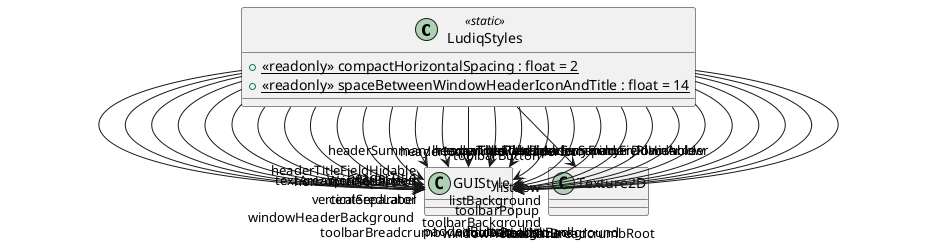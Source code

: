 @startuml
class LudiqStyles <<static>> {
    + {static} <<readonly>> compactHorizontalSpacing : float = 2
    + {static} <<readonly>> spaceBetweenWindowHeaderIconAndTitle : float = 14
}
LudiqStyles --> "centeredLabel" GUIStyle
LudiqStyles --> "horizontalSeparator" GUIStyle
LudiqStyles --> "verticalSeparator" GUIStyle
LudiqStyles --> "expandedTooltip" GUIStyle
LudiqStyles --> "paddedButton" GUIStyle
LudiqStyles --> "textAreaWordWrapped" GUIStyle
LudiqStyles --> "spinnerButton" GUIStyle
LudiqStyles --> "spinnerDownArrow" Texture2D
LudiqStyles --> "headerBackground" GUIStyle
LudiqStyles --> "headerIcon" GUIStyle
LudiqStyles --> "headerTitle" GUIStyle
LudiqStyles --> "headerTitleField" GUIStyle
LudiqStyles --> "headerTitleFieldHidable" GUIStyle
LudiqStyles --> "headerTitlePlaceholder" GUIStyle
LudiqStyles --> "headerSummary" GUIStyle
LudiqStyles --> "headerSummaryField" GUIStyle
LudiqStyles --> "headerSummaryFieldHidable" GUIStyle
LudiqStyles --> "headerSummaryPlaceholder" GUIStyle
LudiqStyles --> "listRow" GUIStyle
LudiqStyles --> "listBackground" GUIStyle
LudiqStyles --> "toolbarBackground" GUIStyle
LudiqStyles --> "toolbarButton" GUIStyle
LudiqStyles --> "toolbarPopup" GUIStyle
LudiqStyles --> "toolbarBreadcrumbRoot" GUIStyle
LudiqStyles --> "toolbarBreadcrumb" GUIStyle
LudiqStyles --> "toolbarLabel" GUIStyle
LudiqStyles --> "windowHeaderBackground" GUIStyle
LudiqStyles --> "windowHeaderTitle" GUIStyle
LudiqStyles --> "windowHeaderIcon" GUIStyle
LudiqStyles --> "windowBackground" GUIStyle
@enduml
